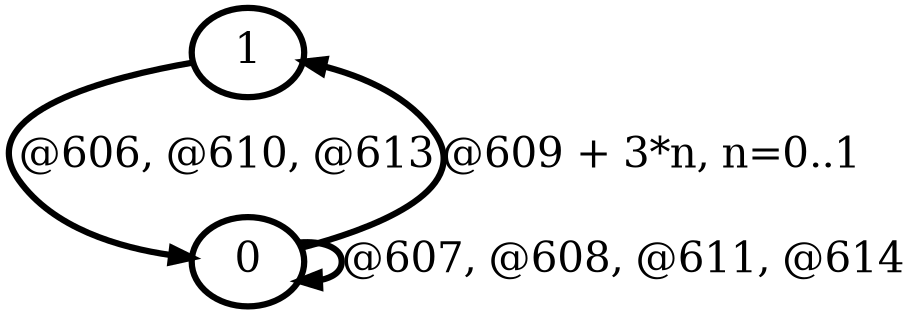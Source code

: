 digraph G {
        node [style=rounded, penwidth=3, fontsize=20, shape=oval];
        "1" -> "0" [label="@606, @610, @613", color=black,arrowsize=1,style=bold,penwidth=3,fontsize=20];
"0" -> "0" [label="@607, @608, @611, @614", color=black,arrowsize=1,style=bold,penwidth=3,fontsize=20];
"0" -> "1" [label="@609 + 3*n, n=0..1", color=black,arrowsize=1,style=bold,penwidth=3,fontsize=20];
}
